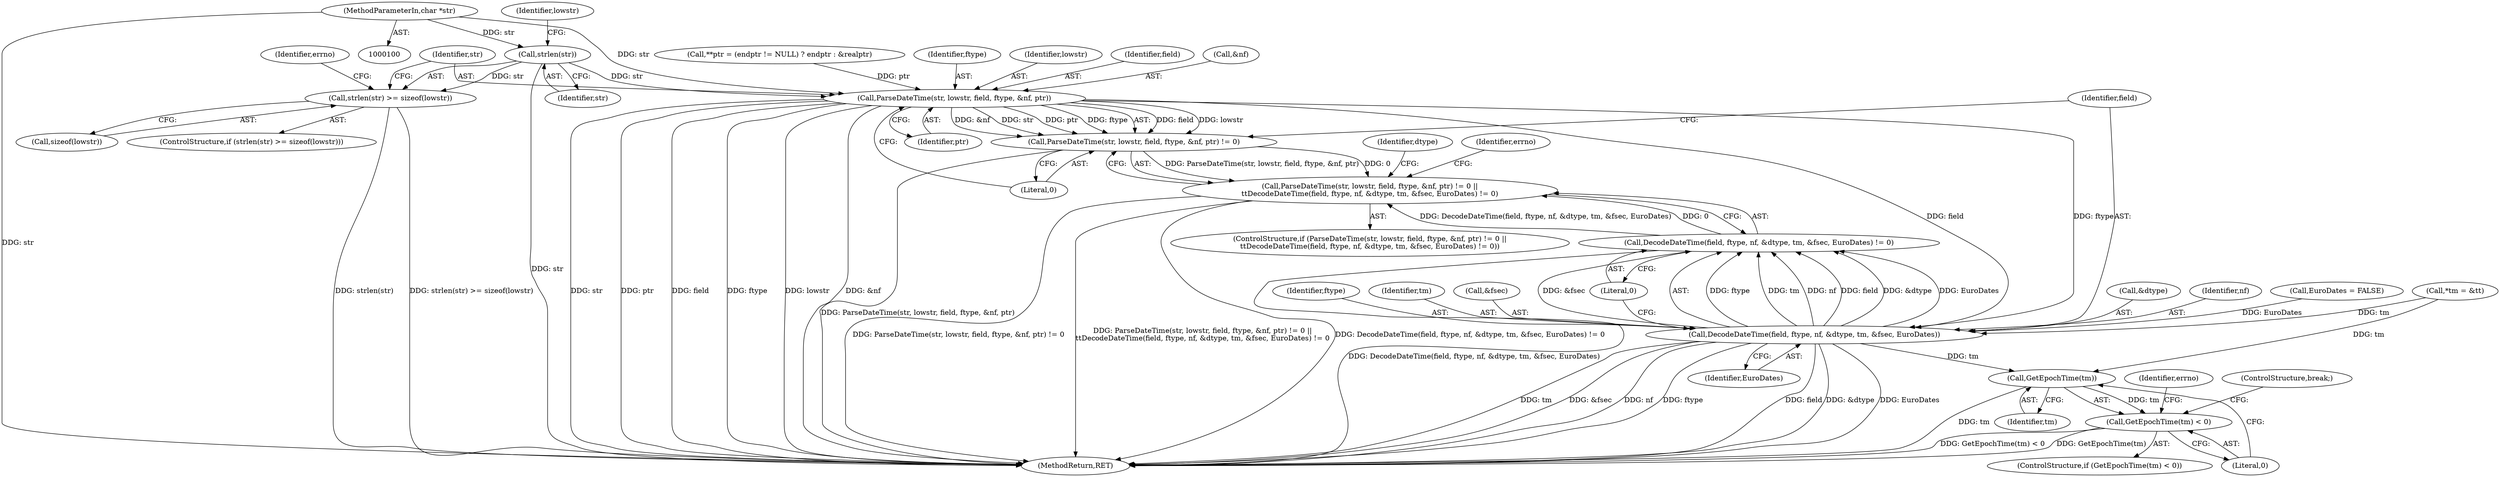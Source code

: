 digraph "1_postgres_4318daecc959886d001a6e79c6ea853e8b1dfb4b@API" {
"1000137" [label="(Call,strlen(str))"];
"1000101" [label="(MethodParameterIn,char *str)"];
"1000136" [label="(Call,strlen(str) >= sizeof(lowstr))"];
"1000150" [label="(Call,ParseDateTime(str, lowstr, field, ftype, &nf, ptr))"];
"1000149" [label="(Call,ParseDateTime(str, lowstr, field, ftype, &nf, ptr) != 0)"];
"1000148" [label="(Call,ParseDateTime(str, lowstr, field, ftype, &nf, ptr) != 0 ||\n\t\tDecodeDateTime(field, ftype, nf, &dtype, tm, &fsec, EuroDates) != 0)"];
"1000160" [label="(Call,DecodeDateTime(field, ftype, nf, &dtype, tm, &fsec, EuroDates))"];
"1000159" [label="(Call,DecodeDateTime(field, ftype, nf, &dtype, tm, &fsec, EuroDates) != 0)"];
"1000185" [label="(Call,GetEpochTime(tm))"];
"1000184" [label="(Call,GetEpochTime(tm) < 0)"];
"1000108" [label="(Call,*tm = &tt)"];
"1000164" [label="(Call,&dtype)"];
"1000185" [label="(Call,GetEpochTime(tm))"];
"1000178" [label="(Identifier,dtype)"];
"1000163" [label="(Identifier,nf)"];
"1000184" [label="(Call,GetEpochTime(tm) < 0)"];
"1000129" [label="(Call,EuroDates = FALSE)"];
"1000138" [label="(Identifier,str)"];
"1000159" [label="(Call,DecodeDateTime(field, ftype, nf, &dtype, tm, &fsec, EuroDates) != 0)"];
"1000149" [label="(Call,ParseDateTime(str, lowstr, field, ftype, &nf, ptr) != 0)"];
"1000160" [label="(Call,DecodeDateTime(field, ftype, nf, &dtype, tm, &fsec, EuroDates))"];
"1000183" [label="(ControlStructure,if (GetEpochTime(tm) < 0))"];
"1000186" [label="(Identifier,tm)"];
"1000190" [label="(Identifier,errno)"];
"1000187" [label="(Literal,0)"];
"1000169" [label="(Identifier,EuroDates)"];
"1000140" [label="(Identifier,lowstr)"];
"1000119" [label="(Call,**ptr = (endptr != NULL) ? endptr : &realptr)"];
"1000158" [label="(Literal,0)"];
"1000151" [label="(Identifier,str)"];
"1000150" [label="(Call,ParseDateTime(str, lowstr, field, ftype, &nf, ptr))"];
"1000162" [label="(Identifier,ftype)"];
"1000166" [label="(Identifier,tm)"];
"1000135" [label="(ControlStructure,if (strlen(str) >= sizeof(lowstr)))"];
"1000101" [label="(MethodParameterIn,char *str)"];
"1000143" [label="(Identifier,errno)"];
"1000154" [label="(Identifier,ftype)"];
"1000147" [label="(ControlStructure,if (ParseDateTime(str, lowstr, field, ftype, &nf, ptr) != 0 ||\n\t\tDecodeDateTime(field, ftype, nf, &dtype, tm, &fsec, EuroDates) != 0))"];
"1000148" [label="(Call,ParseDateTime(str, lowstr, field, ftype, &nf, ptr) != 0 ||\n\t\tDecodeDateTime(field, ftype, nf, &dtype, tm, &fsec, EuroDates) != 0)"];
"1000167" [label="(Call,&fsec)"];
"1000170" [label="(Literal,0)"];
"1000152" [label="(Identifier,lowstr)"];
"1000220" [label="(MethodReturn,RET)"];
"1000153" [label="(Identifier,field)"];
"1000173" [label="(Identifier,errno)"];
"1000157" [label="(Identifier,ptr)"];
"1000139" [label="(Call,sizeof(lowstr))"];
"1000137" [label="(Call,strlen(str))"];
"1000194" [label="(ControlStructure,break;)"];
"1000161" [label="(Identifier,field)"];
"1000136" [label="(Call,strlen(str) >= sizeof(lowstr))"];
"1000155" [label="(Call,&nf)"];
"1000137" -> "1000136"  [label="AST: "];
"1000137" -> "1000138"  [label="CFG: "];
"1000138" -> "1000137"  [label="AST: "];
"1000140" -> "1000137"  [label="CFG: "];
"1000137" -> "1000220"  [label="DDG: str"];
"1000137" -> "1000136"  [label="DDG: str"];
"1000101" -> "1000137"  [label="DDG: str"];
"1000137" -> "1000150"  [label="DDG: str"];
"1000101" -> "1000100"  [label="AST: "];
"1000101" -> "1000220"  [label="DDG: str"];
"1000101" -> "1000150"  [label="DDG: str"];
"1000136" -> "1000135"  [label="AST: "];
"1000136" -> "1000139"  [label="CFG: "];
"1000139" -> "1000136"  [label="AST: "];
"1000143" -> "1000136"  [label="CFG: "];
"1000151" -> "1000136"  [label="CFG: "];
"1000136" -> "1000220"  [label="DDG: strlen(str) >= sizeof(lowstr)"];
"1000136" -> "1000220"  [label="DDG: strlen(str)"];
"1000150" -> "1000149"  [label="AST: "];
"1000150" -> "1000157"  [label="CFG: "];
"1000151" -> "1000150"  [label="AST: "];
"1000152" -> "1000150"  [label="AST: "];
"1000153" -> "1000150"  [label="AST: "];
"1000154" -> "1000150"  [label="AST: "];
"1000155" -> "1000150"  [label="AST: "];
"1000157" -> "1000150"  [label="AST: "];
"1000158" -> "1000150"  [label="CFG: "];
"1000150" -> "1000220"  [label="DDG: str"];
"1000150" -> "1000220"  [label="DDG: ptr"];
"1000150" -> "1000220"  [label="DDG: field"];
"1000150" -> "1000220"  [label="DDG: ftype"];
"1000150" -> "1000220"  [label="DDG: lowstr"];
"1000150" -> "1000220"  [label="DDG: &nf"];
"1000150" -> "1000149"  [label="DDG: field"];
"1000150" -> "1000149"  [label="DDG: lowstr"];
"1000150" -> "1000149"  [label="DDG: &nf"];
"1000150" -> "1000149"  [label="DDG: str"];
"1000150" -> "1000149"  [label="DDG: ptr"];
"1000150" -> "1000149"  [label="DDG: ftype"];
"1000119" -> "1000150"  [label="DDG: ptr"];
"1000150" -> "1000160"  [label="DDG: field"];
"1000150" -> "1000160"  [label="DDG: ftype"];
"1000149" -> "1000148"  [label="AST: "];
"1000149" -> "1000158"  [label="CFG: "];
"1000158" -> "1000149"  [label="AST: "];
"1000161" -> "1000149"  [label="CFG: "];
"1000148" -> "1000149"  [label="CFG: "];
"1000149" -> "1000220"  [label="DDG: ParseDateTime(str, lowstr, field, ftype, &nf, ptr)"];
"1000149" -> "1000148"  [label="DDG: ParseDateTime(str, lowstr, field, ftype, &nf, ptr)"];
"1000149" -> "1000148"  [label="DDG: 0"];
"1000148" -> "1000147"  [label="AST: "];
"1000148" -> "1000159"  [label="CFG: "];
"1000159" -> "1000148"  [label="AST: "];
"1000173" -> "1000148"  [label="CFG: "];
"1000178" -> "1000148"  [label="CFG: "];
"1000148" -> "1000220"  [label="DDG: DecodeDateTime(field, ftype, nf, &dtype, tm, &fsec, EuroDates) != 0"];
"1000148" -> "1000220"  [label="DDG: ParseDateTime(str, lowstr, field, ftype, &nf, ptr) != 0"];
"1000148" -> "1000220"  [label="DDG: ParseDateTime(str, lowstr, field, ftype, &nf, ptr) != 0 ||\n\t\tDecodeDateTime(field, ftype, nf, &dtype, tm, &fsec, EuroDates) != 0"];
"1000159" -> "1000148"  [label="DDG: DecodeDateTime(field, ftype, nf, &dtype, tm, &fsec, EuroDates)"];
"1000159" -> "1000148"  [label="DDG: 0"];
"1000160" -> "1000159"  [label="AST: "];
"1000160" -> "1000169"  [label="CFG: "];
"1000161" -> "1000160"  [label="AST: "];
"1000162" -> "1000160"  [label="AST: "];
"1000163" -> "1000160"  [label="AST: "];
"1000164" -> "1000160"  [label="AST: "];
"1000166" -> "1000160"  [label="AST: "];
"1000167" -> "1000160"  [label="AST: "];
"1000169" -> "1000160"  [label="AST: "];
"1000170" -> "1000160"  [label="CFG: "];
"1000160" -> "1000220"  [label="DDG: field"];
"1000160" -> "1000220"  [label="DDG: &dtype"];
"1000160" -> "1000220"  [label="DDG: EuroDates"];
"1000160" -> "1000220"  [label="DDG: tm"];
"1000160" -> "1000220"  [label="DDG: &fsec"];
"1000160" -> "1000220"  [label="DDG: nf"];
"1000160" -> "1000220"  [label="DDG: ftype"];
"1000160" -> "1000159"  [label="DDG: ftype"];
"1000160" -> "1000159"  [label="DDG: tm"];
"1000160" -> "1000159"  [label="DDG: nf"];
"1000160" -> "1000159"  [label="DDG: field"];
"1000160" -> "1000159"  [label="DDG: &dtype"];
"1000160" -> "1000159"  [label="DDG: EuroDates"];
"1000160" -> "1000159"  [label="DDG: &fsec"];
"1000108" -> "1000160"  [label="DDG: tm"];
"1000129" -> "1000160"  [label="DDG: EuroDates"];
"1000160" -> "1000185"  [label="DDG: tm"];
"1000159" -> "1000170"  [label="CFG: "];
"1000170" -> "1000159"  [label="AST: "];
"1000159" -> "1000220"  [label="DDG: DecodeDateTime(field, ftype, nf, &dtype, tm, &fsec, EuroDates)"];
"1000185" -> "1000184"  [label="AST: "];
"1000185" -> "1000186"  [label="CFG: "];
"1000186" -> "1000185"  [label="AST: "];
"1000187" -> "1000185"  [label="CFG: "];
"1000185" -> "1000220"  [label="DDG: tm"];
"1000185" -> "1000184"  [label="DDG: tm"];
"1000108" -> "1000185"  [label="DDG: tm"];
"1000184" -> "1000183"  [label="AST: "];
"1000184" -> "1000187"  [label="CFG: "];
"1000187" -> "1000184"  [label="AST: "];
"1000190" -> "1000184"  [label="CFG: "];
"1000194" -> "1000184"  [label="CFG: "];
"1000184" -> "1000220"  [label="DDG: GetEpochTime(tm)"];
"1000184" -> "1000220"  [label="DDG: GetEpochTime(tm) < 0"];
}
